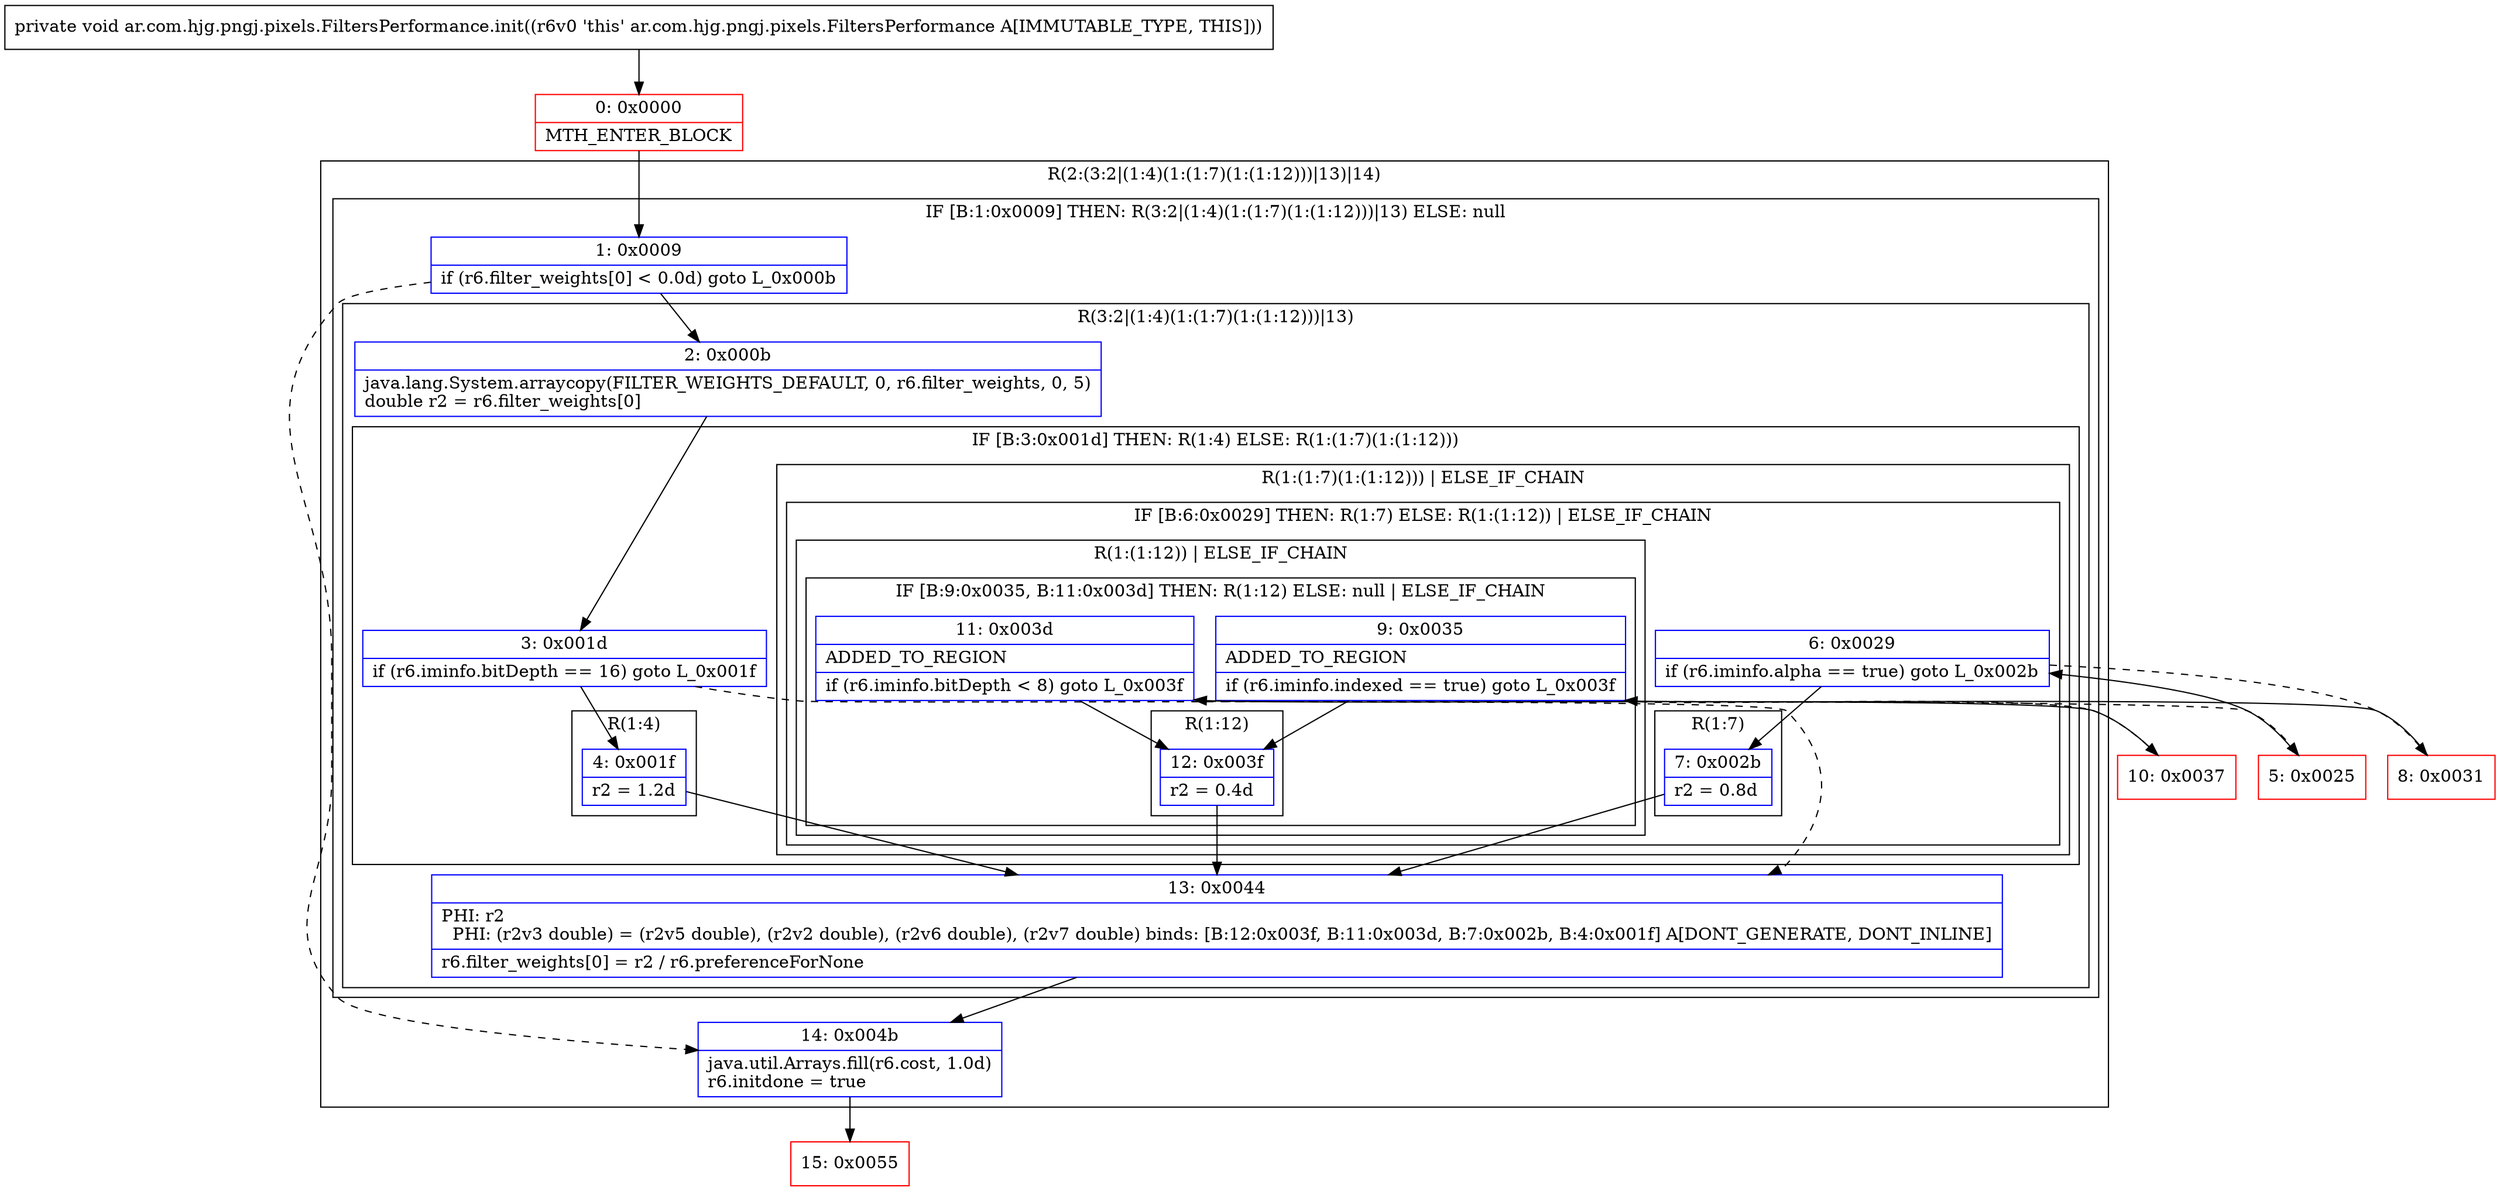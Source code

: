 digraph "CFG forar.com.hjg.pngj.pixels.FiltersPerformance.init()V" {
subgraph cluster_Region_1647418703 {
label = "R(2:(3:2|(1:4)(1:(1:7)(1:(1:12)))|13)|14)";
node [shape=record,color=blue];
subgraph cluster_IfRegion_1010726203 {
label = "IF [B:1:0x0009] THEN: R(3:2|(1:4)(1:(1:7)(1:(1:12)))|13) ELSE: null";
node [shape=record,color=blue];
Node_1 [shape=record,label="{1\:\ 0x0009|if (r6.filter_weights[0] \< 0.0d) goto L_0x000b\l}"];
subgraph cluster_Region_936708837 {
label = "R(3:2|(1:4)(1:(1:7)(1:(1:12)))|13)";
node [shape=record,color=blue];
Node_2 [shape=record,label="{2\:\ 0x000b|java.lang.System.arraycopy(FILTER_WEIGHTS_DEFAULT, 0, r6.filter_weights, 0, 5)\ldouble r2 = r6.filter_weights[0]\l}"];
subgraph cluster_IfRegion_405524568 {
label = "IF [B:3:0x001d] THEN: R(1:4) ELSE: R(1:(1:7)(1:(1:12)))";
node [shape=record,color=blue];
Node_3 [shape=record,label="{3\:\ 0x001d|if (r6.iminfo.bitDepth == 16) goto L_0x001f\l}"];
subgraph cluster_Region_1769539595 {
label = "R(1:4)";
node [shape=record,color=blue];
Node_4 [shape=record,label="{4\:\ 0x001f|r2 = 1.2d\l}"];
}
subgraph cluster_Region_1862778112 {
label = "R(1:(1:7)(1:(1:12))) | ELSE_IF_CHAIN\l";
node [shape=record,color=blue];
subgraph cluster_IfRegion_20090442 {
label = "IF [B:6:0x0029] THEN: R(1:7) ELSE: R(1:(1:12)) | ELSE_IF_CHAIN\l";
node [shape=record,color=blue];
Node_6 [shape=record,label="{6\:\ 0x0029|if (r6.iminfo.alpha == true) goto L_0x002b\l}"];
subgraph cluster_Region_1609176366 {
label = "R(1:7)";
node [shape=record,color=blue];
Node_7 [shape=record,label="{7\:\ 0x002b|r2 = 0.8d\l}"];
}
subgraph cluster_Region_1315611898 {
label = "R(1:(1:12)) | ELSE_IF_CHAIN\l";
node [shape=record,color=blue];
subgraph cluster_IfRegion_134550655 {
label = "IF [B:9:0x0035, B:11:0x003d] THEN: R(1:12) ELSE: null | ELSE_IF_CHAIN\l";
node [shape=record,color=blue];
Node_9 [shape=record,label="{9\:\ 0x0035|ADDED_TO_REGION\l|if (r6.iminfo.indexed == true) goto L_0x003f\l}"];
Node_11 [shape=record,label="{11\:\ 0x003d|ADDED_TO_REGION\l|if (r6.iminfo.bitDepth \< 8) goto L_0x003f\l}"];
subgraph cluster_Region_1258198521 {
label = "R(1:12)";
node [shape=record,color=blue];
Node_12 [shape=record,label="{12\:\ 0x003f|r2 = 0.4d\l}"];
}
}
}
}
}
}
Node_13 [shape=record,label="{13\:\ 0x0044|PHI: r2 \l  PHI: (r2v3 double) = (r2v5 double), (r2v2 double), (r2v6 double), (r2v7 double) binds: [B:12:0x003f, B:11:0x003d, B:7:0x002b, B:4:0x001f] A[DONT_GENERATE, DONT_INLINE]\l|r6.filter_weights[0] = r2 \/ r6.preferenceForNone\l}"];
}
}
Node_14 [shape=record,label="{14\:\ 0x004b|java.util.Arrays.fill(r6.cost, 1.0d)\lr6.initdone = true\l}"];
}
Node_0 [shape=record,color=red,label="{0\:\ 0x0000|MTH_ENTER_BLOCK\l}"];
Node_5 [shape=record,color=red,label="{5\:\ 0x0025}"];
Node_8 [shape=record,color=red,label="{8\:\ 0x0031}"];
Node_10 [shape=record,color=red,label="{10\:\ 0x0037}"];
Node_15 [shape=record,color=red,label="{15\:\ 0x0055}"];
MethodNode[shape=record,label="{private void ar.com.hjg.pngj.pixels.FiltersPerformance.init((r6v0 'this' ar.com.hjg.pngj.pixels.FiltersPerformance A[IMMUTABLE_TYPE, THIS])) }"];
MethodNode -> Node_0;
Node_1 -> Node_2;
Node_1 -> Node_14[style=dashed];
Node_2 -> Node_3;
Node_3 -> Node_4;
Node_3 -> Node_5[style=dashed];
Node_4 -> Node_13;
Node_6 -> Node_7;
Node_6 -> Node_8[style=dashed];
Node_7 -> Node_13;
Node_9 -> Node_10[style=dashed];
Node_9 -> Node_12;
Node_11 -> Node_12;
Node_11 -> Node_13[style=dashed];
Node_12 -> Node_13;
Node_13 -> Node_14;
Node_14 -> Node_15;
Node_0 -> Node_1;
Node_5 -> Node_6;
Node_8 -> Node_9;
Node_10 -> Node_11;
}

